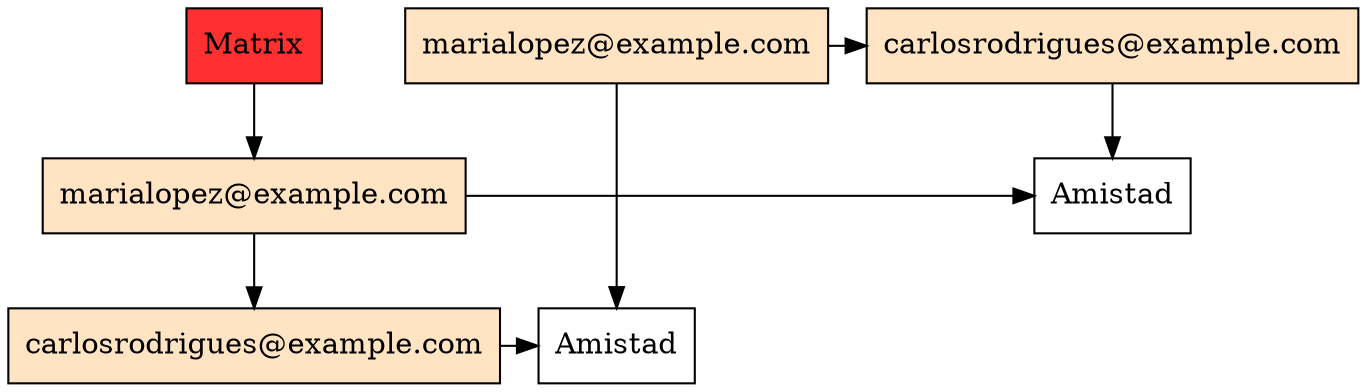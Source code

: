 digraph G{
  node[shape=box];
  MTX[ label = "Matrix", style = filled, fillcolor = firebrick1, group = 0 ];
  "cmarialopez@example.com" [label = "marialopez@example.com"  style = filled, fillcolor = bisque1, group = 1 ];
  "ccarlosrodrigues@example.com" [label = "carlosrodrigues@example.com"  style = filled, fillcolor = bisque1, group = 2 ];
  "rmarialopez@example.com" [label = "marialopez@example.com"  style = filled, fillcolor = bisque1, group = 0 ];
  "rcarlosrodrigues@example.com" [label = "carlosrodrigues@example.com"  style = filled, fillcolor = bisque1, group = 0 ];
  { rank = same; "MTX";"cmarialopez@example.com";"ccarlosrodrigues@example.com";};
  { rank = same; "rmarialopez@example.com";"1985162916032";};
  { rank = same; "rcarlosrodrigues@example.com";"1985162918912";};
  "1985162916032" [label = "Amistad" group = 2];
  "1985162918912" [label = "Amistad" group = 1];
  "cmarialopez@example.com" -> "ccarlosrodrigues@example.com";
  "MTX" -> "rmarialopez@example.com";
  "rmarialopez@example.com" -> "rcarlosrodrigues@example.com";
  "rmarialopez@example.com" -> "1985162916032";
  "ccarlosrodrigues@example.com" -> "1985162916032";
  "rcarlosrodrigues@example.com" -> "1985162918912";
  "cmarialopez@example.com" -> "1985162918912";
}
